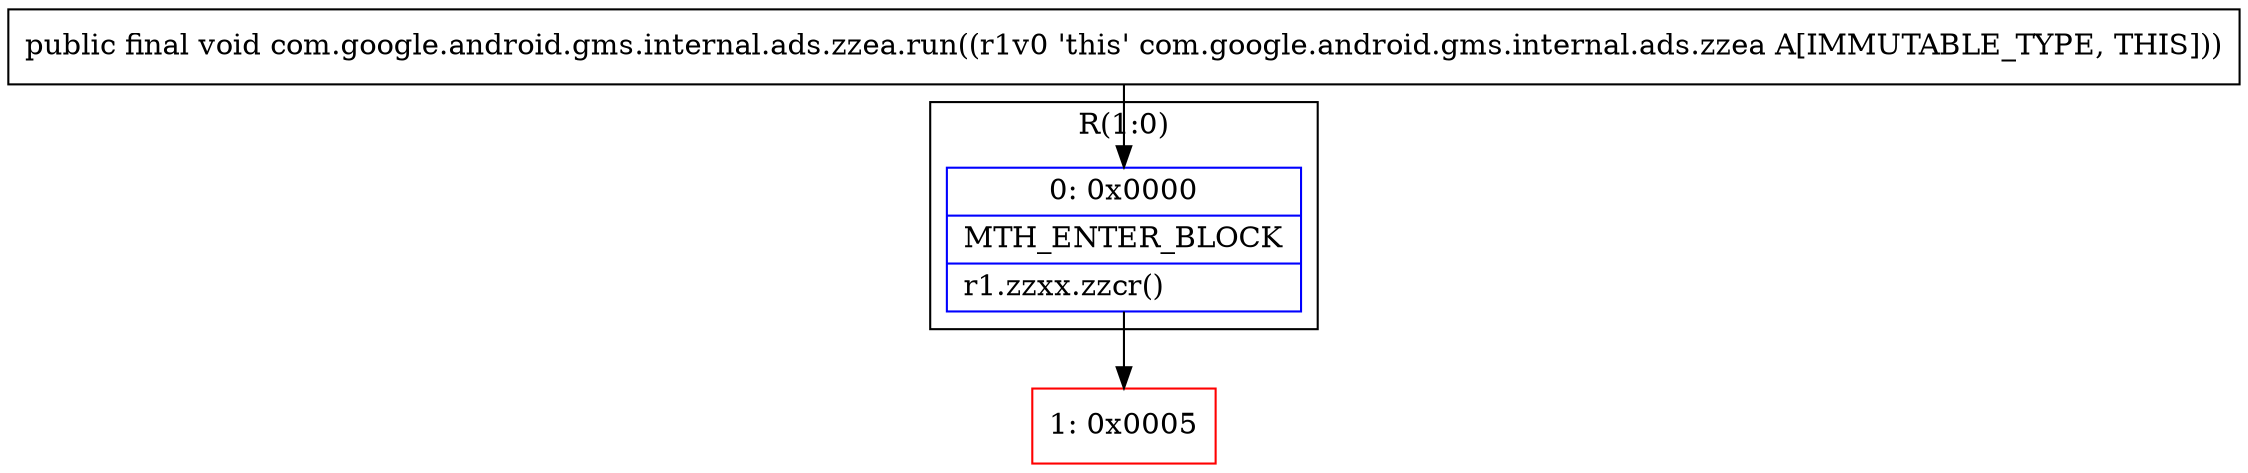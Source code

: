 digraph "CFG forcom.google.android.gms.internal.ads.zzea.run()V" {
subgraph cluster_Region_1385665249 {
label = "R(1:0)";
node [shape=record,color=blue];
Node_0 [shape=record,label="{0\:\ 0x0000|MTH_ENTER_BLOCK\l|r1.zzxx.zzcr()\l}"];
}
Node_1 [shape=record,color=red,label="{1\:\ 0x0005}"];
MethodNode[shape=record,label="{public final void com.google.android.gms.internal.ads.zzea.run((r1v0 'this' com.google.android.gms.internal.ads.zzea A[IMMUTABLE_TYPE, THIS])) }"];
MethodNode -> Node_0;
Node_0 -> Node_1;
}

